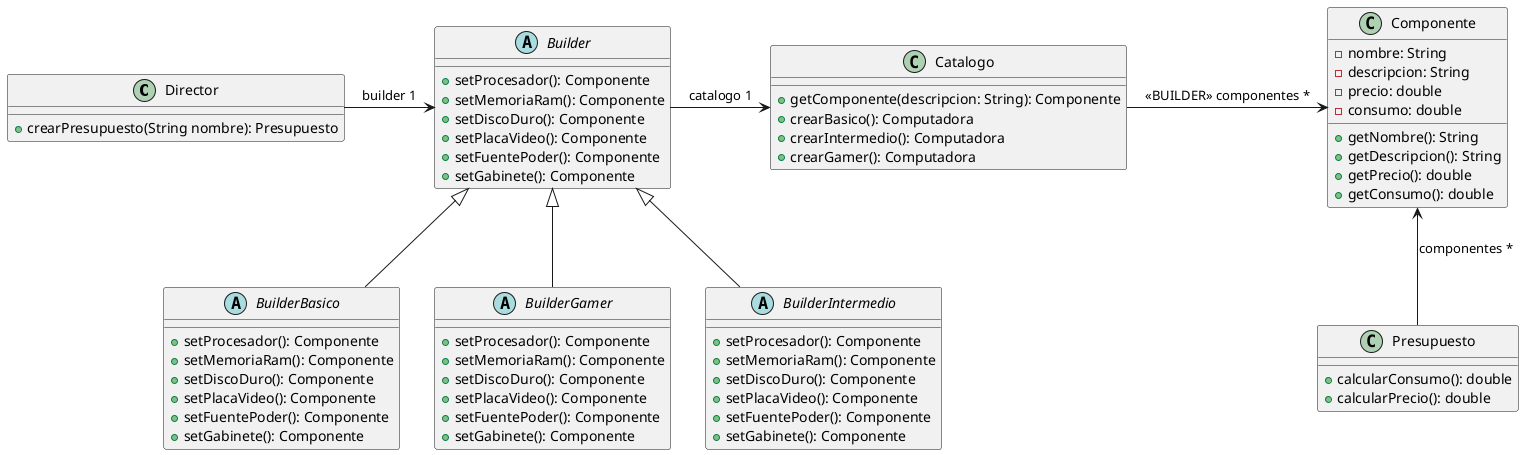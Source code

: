 @startuml

class Director {
    +crearPresupuesto(String nombre): Presupuesto
}

class Catalogo {

    +getComponente(descripcion: String): Componente
    +crearBasico(): Computadora
    +crearIntermedio(): Computadora
    +crearGamer(): Computadora
}

abstract Builder {
    +setProcesador(): Componente
    +setMemoriaRam(): Componente
    +setDiscoDuro(): Componente
    +setPlacaVideo(): Componente
    +setFuentePoder(): Componente
    +setGabinete(): Componente
}

abstract BuilderBasico extends Builder {
    +setProcesador(): Componente
    +setMemoriaRam(): Componente
    +setDiscoDuro(): Componente
    +setPlacaVideo(): Componente
    +setFuentePoder(): Componente
    +setGabinete(): Componente
}

abstract BuilderGamer extends Builder {
    +setProcesador(): Componente
    +setMemoriaRam(): Componente
    +setDiscoDuro(): Componente
    +setPlacaVideo(): Componente
    +setFuentePoder(): Componente
    +setGabinete(): Componente
}

abstract BuilderIntermedio extends Builder {
    +setProcesador(): Componente
    +setMemoriaRam(): Componente
    +setDiscoDuro(): Componente
    +setPlacaVideo(): Componente
    +setFuentePoder(): Componente
    +setGabinete(): Componente
}

class Componente {
    - nombre: String
    - descripcion: String
    - precio: double
    - consumo: double

    +getNombre(): String
    +getDescripcion(): String
    +getPrecio(): double
    +getConsumo(): double
}

class Presupuesto {

    +calcularConsumo(): double
    +calcularPrecio(): double
}

Catalogo -right-> Componente : <<BUILDER>> componentes *
Builder -right-> Catalogo : catalogo 1
Presupuesto -up-> Componente : componentes *
Director -right-> Builder : builder 1


@enduml